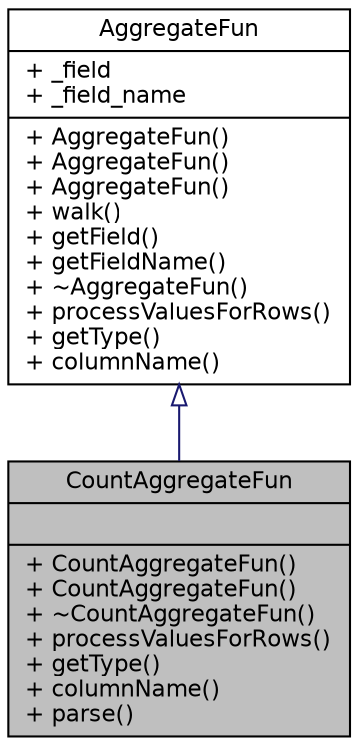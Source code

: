 digraph "CountAggregateFun"
{
  edge [fontname="Helvetica",fontsize="11",labelfontname="Helvetica",labelfontsize="11"];
  node [fontname="Helvetica",fontsize="11",shape=record];
  Node1 [label="{CountAggregateFun\n||+ CountAggregateFun()\l+ CountAggregateFun()\l+ ~CountAggregateFun()\l+ processValuesForRows()\l+ getType()\l+ columnName()\l+ parse()\l}",height=0.2,width=0.4,color="black", fillcolor="grey75", style="filled" fontcolor="black"];
  Node2 -> Node1 [dir="back",color="midnightblue",fontsize="11",style="solid",arrowtail="onormal",fontname="Helvetica"];
  Node2 [label="{AggregateFun\n|+ _field\l+ _field_name\l|+ AggregateFun()\l+ AggregateFun()\l+ AggregateFun()\l+ walk()\l+ getField()\l+ getFieldName()\l+ ~AggregateFun()\l+ processValuesForRows()\l+ getType()\l+ columnName()\l}",height=0.2,width=0.4,color="black", fillcolor="white", style="filled",URL="$class_aggregate_fun.html"];
}
